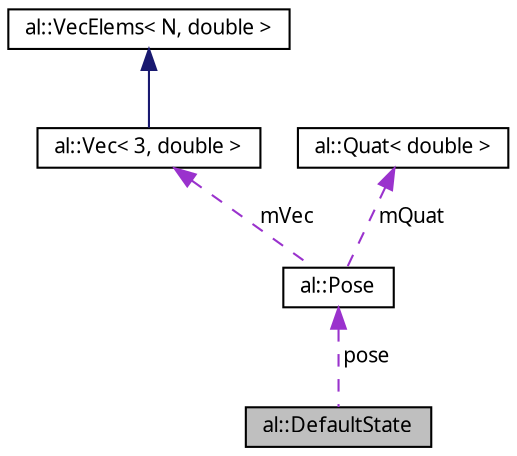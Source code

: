 digraph "al::DefaultState"
{
 // LATEX_PDF_SIZE
  bgcolor="transparent";
  edge [fontname="FreeSans.ttf",fontsize="10",labelfontname="FreeSans.ttf",labelfontsize="10"];
  node [fontname="FreeSans.ttf",fontsize="10",shape=record];
  Node1 [label="al::DefaultState",height=0.2,width=0.4,color="black", fillcolor="grey75", style="filled", fontcolor="black",tooltip=" "];
  Node2 -> Node1 [dir="back",color="darkorchid3",fontsize="10",style="dashed",label=" pose" ,fontname="FreeSans.ttf"];
  Node2 [label="al::Pose",height=0.2,width=0.4,color="black",URL="$classal_1_1_pose.html",tooltip="A local coordinate frame."];
  Node3 -> Node2 [dir="back",color="darkorchid3",fontsize="10",style="dashed",label=" mVec" ,fontname="FreeSans.ttf"];
  Node3 [label="al::Vec\< 3, double \>",height=0.2,width=0.4,color="black",URL="$classal_1_1_vec.html",tooltip=" "];
  Node4 -> Node3 [dir="back",color="midnightblue",fontsize="10",style="solid",fontname="FreeSans.ttf"];
  Node4 [label="al::VecElems\< N, double \>",height=0.2,width=0.4,color="black",URL="$structal_1_1_vec_elems.html",tooltip=" "];
  Node5 -> Node2 [dir="back",color="darkorchid3",fontsize="10",style="dashed",label=" mQuat" ,fontname="FreeSans.ttf"];
  Node5 [label="al::Quat\< double \>",height=0.2,width=0.4,color="black",URL="$classal_1_1_quat.html",tooltip=" "];
}
